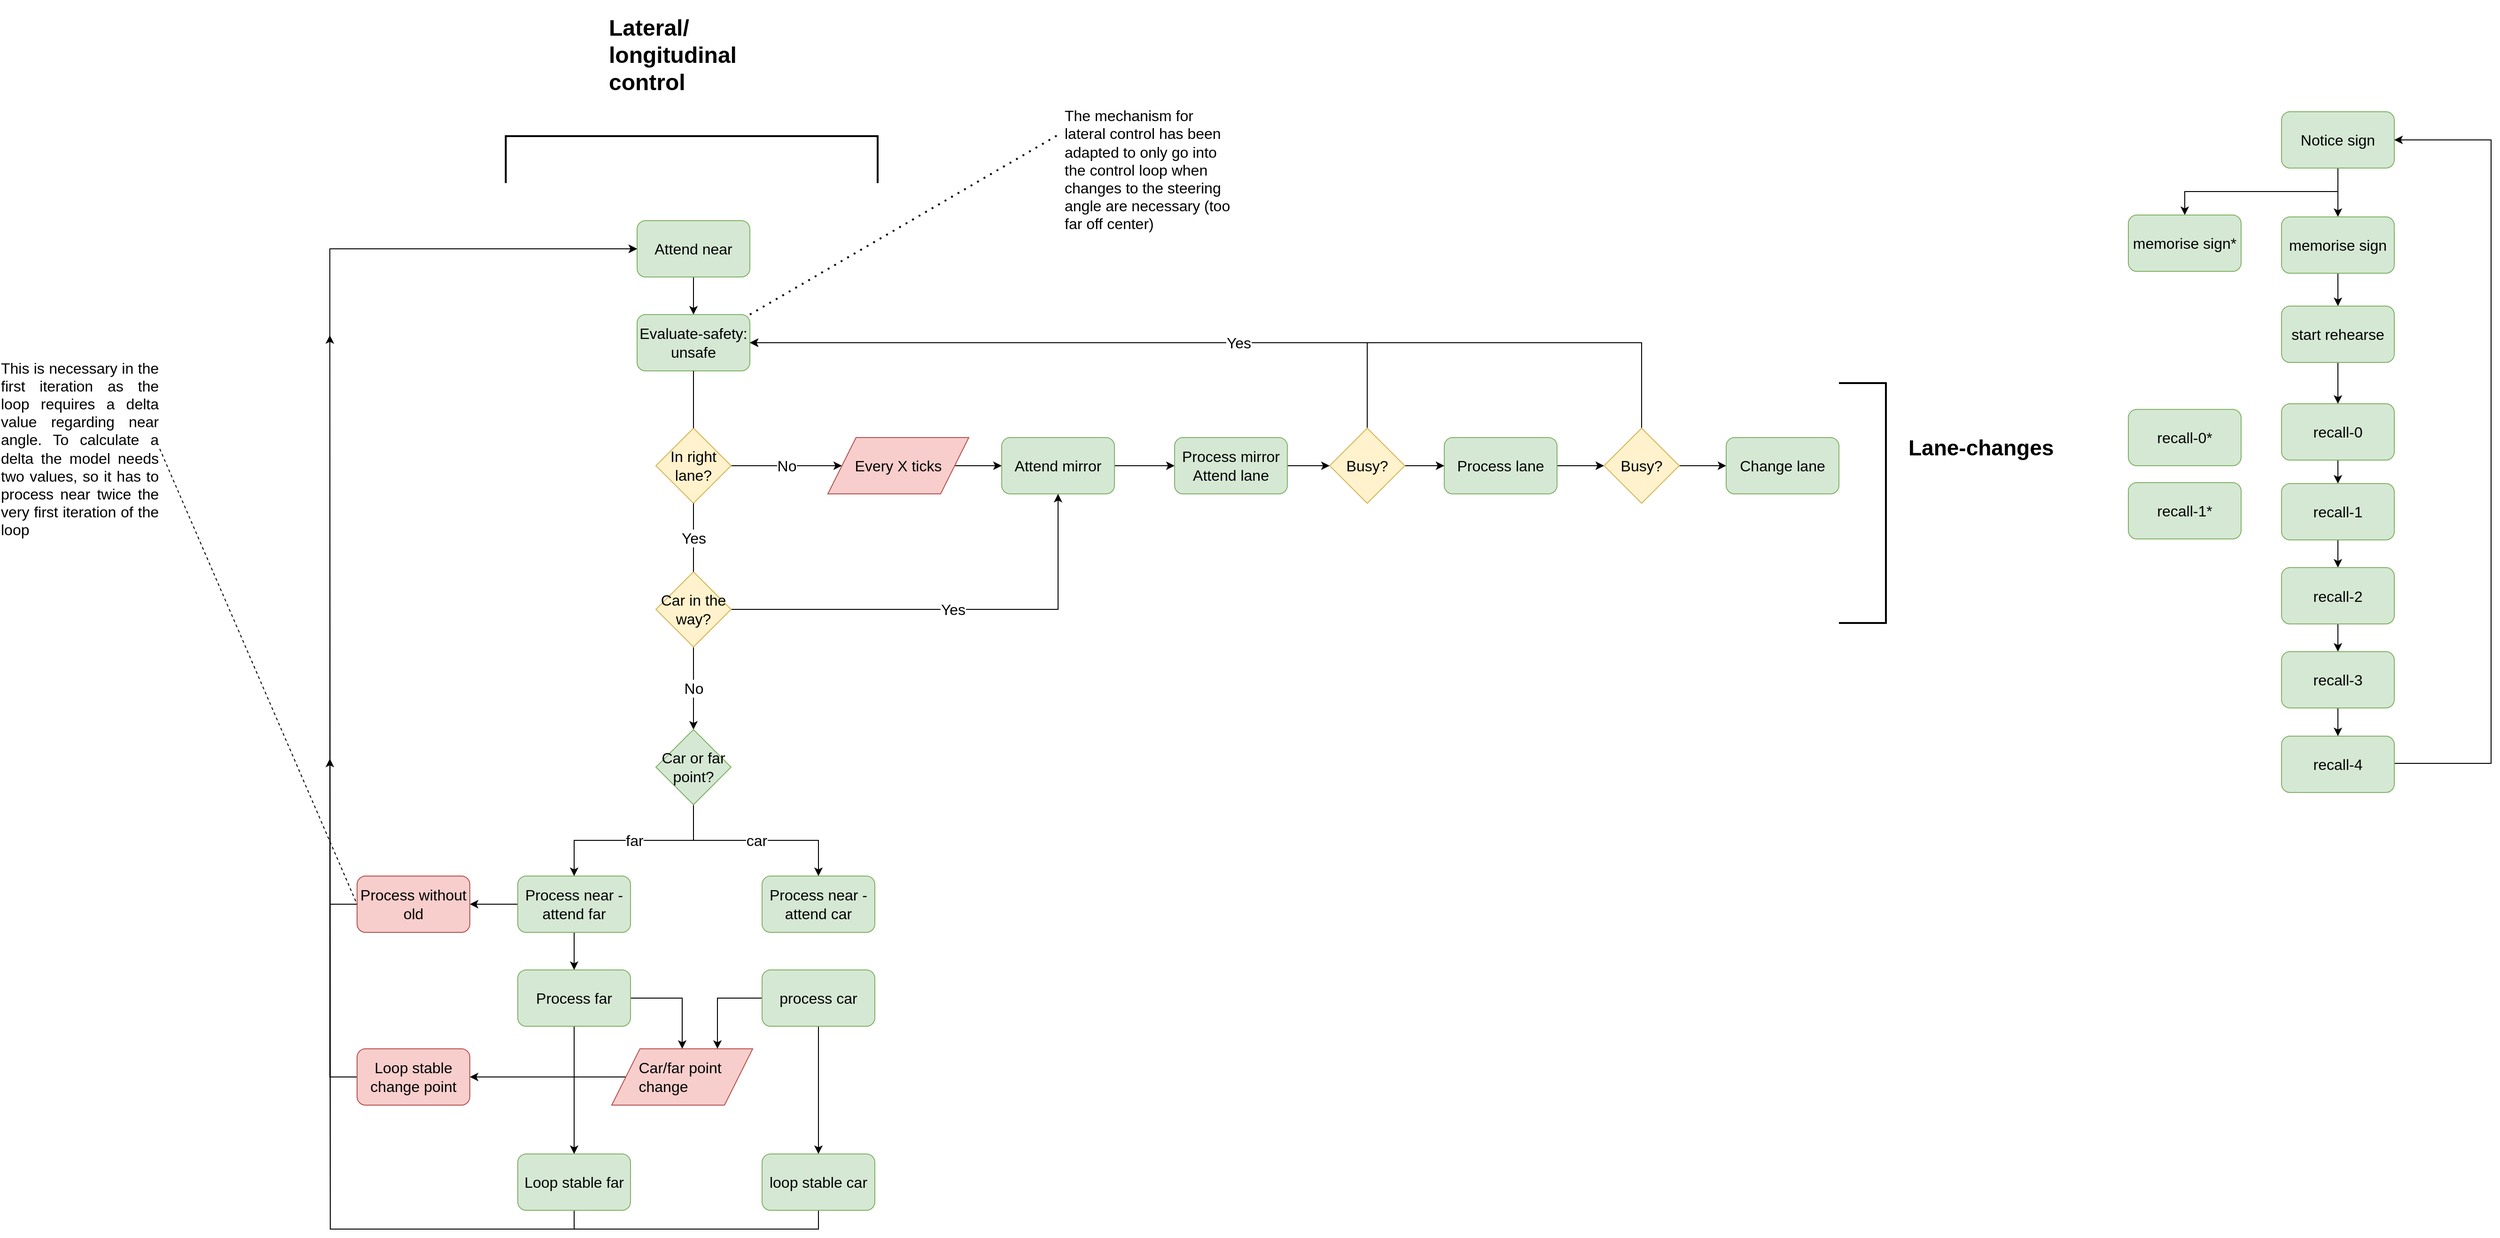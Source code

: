 <mxfile version="15.9.4" type="github">
  <diagram id="C5RBs43oDa-KdzZeNtuy" name="Page-1">
    <mxGraphModel dx="2297" dy="1328" grid="0" gridSize="10" guides="1" tooltips="1" connect="1" arrows="1" fold="1" page="0" pageScale="1" pageWidth="827" pageHeight="1169" math="0" shadow="0">
      <root>
        <mxCell id="WIyWlLk6GJQsqaUBKTNV-0" />
        <mxCell id="WIyWlLk6GJQsqaUBKTNV-1" parent="WIyWlLk6GJQsqaUBKTNV-0" />
        <mxCell id="NhE3N3XNDNQcraXamMx5-6" style="edgeStyle=orthogonalEdgeStyle;rounded=0;orthogonalLoop=1;jettySize=auto;html=1;exitX=0.5;exitY=1;exitDx=0;exitDy=0;entryX=0.5;entryY=0;entryDx=0;entryDy=0;fontSize=16;" parent="WIyWlLk6GJQsqaUBKTNV-1" source="NhE3N3XNDNQcraXamMx5-0" target="NhE3N3XNDNQcraXamMx5-2" edge="1">
          <mxGeometry relative="1" as="geometry" />
        </mxCell>
        <mxCell id="NhE3N3XNDNQcraXamMx5-0" value="Attend near" style="rounded=1;whiteSpace=wrap;html=1;fillColor=#d5e8d4;strokeColor=#82b366;fontSize=16;" parent="WIyWlLk6GJQsqaUBKTNV-1" vertex="1">
          <mxGeometry x="207" y="24" width="120" height="60" as="geometry" />
        </mxCell>
        <mxCell id="NhE3N3XNDNQcraXamMx5-36" value="No" style="edgeStyle=orthogonalEdgeStyle;rounded=0;orthogonalLoop=1;jettySize=auto;html=1;exitX=0.5;exitY=1;exitDx=0;exitDy=0;entryX=0.5;entryY=0;entryDx=0;entryDy=0;fontSize=16;startArrow=none;" parent="WIyWlLk6GJQsqaUBKTNV-1" source="E3VzU1Zg8HV8AeVV9ols-9" target="NhE3N3XNDNQcraXamMx5-35" edge="1">
          <mxGeometry relative="1" as="geometry" />
        </mxCell>
        <mxCell id="NhE3N3XNDNQcraXamMx5-2" value="Evaluate-safety: unsafe" style="rounded=1;whiteSpace=wrap;html=1;fillColor=#d5e8d4;strokeColor=#82b366;fontSize=16;" parent="WIyWlLk6GJQsqaUBKTNV-1" vertex="1">
          <mxGeometry x="207" y="124" width="120" height="60" as="geometry" />
        </mxCell>
        <mxCell id="NhE3N3XNDNQcraXamMx5-8" style="edgeStyle=orthogonalEdgeStyle;rounded=0;orthogonalLoop=1;jettySize=auto;html=1;exitX=0;exitY=0.5;exitDx=0;exitDy=0;entryX=1;entryY=0.5;entryDx=0;entryDy=0;fontSize=16;" parent="WIyWlLk6GJQsqaUBKTNV-1" source="NhE3N3XNDNQcraXamMx5-3" target="NhE3N3XNDNQcraXamMx5-5" edge="1">
          <mxGeometry relative="1" as="geometry" />
        </mxCell>
        <mxCell id="NhE3N3XNDNQcraXamMx5-13" style="edgeStyle=orthogonalEdgeStyle;rounded=0;orthogonalLoop=1;jettySize=auto;html=1;exitX=0.5;exitY=1;exitDx=0;exitDy=0;entryX=0.5;entryY=0;entryDx=0;entryDy=0;fontSize=16;" parent="WIyWlLk6GJQsqaUBKTNV-1" source="NhE3N3XNDNQcraXamMx5-3" target="NhE3N3XNDNQcraXamMx5-11" edge="1">
          <mxGeometry relative="1" as="geometry" />
        </mxCell>
        <mxCell id="NhE3N3XNDNQcraXamMx5-3" value="Process near - attend far" style="rounded=1;whiteSpace=wrap;html=1;fillColor=#d5e8d4;strokeColor=#82b366;fontSize=16;" parent="WIyWlLk6GJQsqaUBKTNV-1" vertex="1">
          <mxGeometry x="80" y="722" width="120" height="60" as="geometry" />
        </mxCell>
        <mxCell id="E3VzU1Zg8HV8AeVV9ols-15" style="edgeStyle=orthogonalEdgeStyle;rounded=0;orthogonalLoop=1;jettySize=auto;html=1;exitX=0;exitY=0.5;exitDx=0;exitDy=0;entryX=0;entryY=0.5;entryDx=0;entryDy=0;fontSize=16;" parent="WIyWlLk6GJQsqaUBKTNV-1" source="NhE3N3XNDNQcraXamMx5-5" target="NhE3N3XNDNQcraXamMx5-0" edge="1">
          <mxGeometry relative="1" as="geometry">
            <Array as="points">
              <mxPoint x="-120" y="752" />
              <mxPoint x="-120" y="54" />
            </Array>
          </mxGeometry>
        </mxCell>
        <mxCell id="NhE3N3XNDNQcraXamMx5-5" value="Process without old" style="rounded=1;whiteSpace=wrap;html=1;fillColor=#f8cecc;strokeColor=#b85450;fontSize=16;" parent="WIyWlLk6GJQsqaUBKTNV-1" vertex="1">
          <mxGeometry x="-91" y="722" width="120" height="60" as="geometry" />
        </mxCell>
        <mxCell id="NhE3N3XNDNQcraXamMx5-14" style="edgeStyle=orthogonalEdgeStyle;rounded=0;orthogonalLoop=1;jettySize=auto;html=1;exitX=0.5;exitY=1;exitDx=0;exitDy=0;entryX=0.5;entryY=0;entryDx=0;entryDy=0;fontSize=16;" parent="WIyWlLk6GJQsqaUBKTNV-1" source="NhE3N3XNDNQcraXamMx5-11" target="NhE3N3XNDNQcraXamMx5-12" edge="1">
          <mxGeometry relative="1" as="geometry" />
        </mxCell>
        <mxCell id="NhE3N3XNDNQcraXamMx5-53" style="edgeStyle=orthogonalEdgeStyle;rounded=0;orthogonalLoop=1;jettySize=auto;html=1;exitX=1;exitY=0.5;exitDx=0;exitDy=0;fontSize=16;" parent="WIyWlLk6GJQsqaUBKTNV-1" source="NhE3N3XNDNQcraXamMx5-11" target="NhE3N3XNDNQcraXamMx5-45" edge="1">
          <mxGeometry relative="1" as="geometry" />
        </mxCell>
        <mxCell id="NhE3N3XNDNQcraXamMx5-11" value="Process far" style="rounded=1;whiteSpace=wrap;html=1;fillColor=#d5e8d4;strokeColor=#82b366;fontSize=16;" parent="WIyWlLk6GJQsqaUBKTNV-1" vertex="1">
          <mxGeometry x="80" y="822" width="120" height="60" as="geometry" />
        </mxCell>
        <mxCell id="E3VzU1Zg8HV8AeVV9ols-14" style="edgeStyle=orthogonalEdgeStyle;rounded=0;orthogonalLoop=1;jettySize=auto;html=1;exitX=0.5;exitY=1;exitDx=0;exitDy=0;fontSize=16;" parent="WIyWlLk6GJQsqaUBKTNV-1" source="NhE3N3XNDNQcraXamMx5-12" edge="1">
          <mxGeometry relative="1" as="geometry">
            <mxPoint x="-120" y="597" as="targetPoint" />
          </mxGeometry>
        </mxCell>
        <mxCell id="NhE3N3XNDNQcraXamMx5-12" value="Loop stable far" style="rounded=1;whiteSpace=wrap;html=1;fillColor=#d5e8d4;strokeColor=#82b366;fontSize=16;" parent="WIyWlLk6GJQsqaUBKTNV-1" vertex="1">
          <mxGeometry x="80" y="1018" width="120" height="60" as="geometry" />
        </mxCell>
        <mxCell id="NhE3N3XNDNQcraXamMx5-16" value="&lt;div style=&quot;text-align: justify; font-size: 16px;&quot;&gt;&lt;span style=&quot;font-size: 16px;&quot;&gt;This is necessary in the first iteration as the loop requires a delta value regarding near angle. To calculate a delta the model needs two values, so it has to process near twice the very first iteration of the loop&lt;/span&gt;&lt;/div&gt;" style="text;html=1;strokeColor=none;fillColor=none;align=center;verticalAlign=middle;whiteSpace=wrap;rounded=0;fontSize=16;" parent="WIyWlLk6GJQsqaUBKTNV-1" vertex="1">
          <mxGeometry x="-471" y="197" width="170" height="140" as="geometry" />
        </mxCell>
        <mxCell id="NhE3N3XNDNQcraXamMx5-18" value="" style="endArrow=none;dashed=1;html=1;rounded=0;exitX=1;exitY=0.5;exitDx=0;exitDy=0;entryX=0;entryY=0.5;entryDx=0;entryDy=0;fontSize=16;" parent="WIyWlLk6GJQsqaUBKTNV-1" source="NhE3N3XNDNQcraXamMx5-16" target="NhE3N3XNDNQcraXamMx5-5" edge="1">
          <mxGeometry width="50" height="50" relative="1" as="geometry">
            <mxPoint x="-230" y="350" as="sourcePoint" />
            <mxPoint x="-180" y="300" as="targetPoint" />
          </mxGeometry>
        </mxCell>
        <mxCell id="NhE3N3XNDNQcraXamMx5-34" value="Process near - attend car" style="rounded=1;whiteSpace=wrap;html=1;fillColor=#d5e8d4;strokeColor=#82b366;fontSize=16;" parent="WIyWlLk6GJQsqaUBKTNV-1" vertex="1">
          <mxGeometry x="340" y="722" width="120" height="60" as="geometry" />
        </mxCell>
        <mxCell id="NhE3N3XNDNQcraXamMx5-37" value="far" style="edgeStyle=orthogonalEdgeStyle;rounded=0;orthogonalLoop=1;jettySize=auto;html=1;exitX=0.5;exitY=1;exitDx=0;exitDy=0;entryX=0.5;entryY=0;entryDx=0;entryDy=0;fontSize=16;" parent="WIyWlLk6GJQsqaUBKTNV-1" source="NhE3N3XNDNQcraXamMx5-35" target="NhE3N3XNDNQcraXamMx5-3" edge="1">
          <mxGeometry relative="1" as="geometry" />
        </mxCell>
        <mxCell id="NhE3N3XNDNQcraXamMx5-38" value="car" style="edgeStyle=orthogonalEdgeStyle;rounded=0;orthogonalLoop=1;jettySize=auto;html=1;exitX=0.5;exitY=1;exitDx=0;exitDy=0;entryX=0.5;entryY=0;entryDx=0;entryDy=0;fontSize=16;" parent="WIyWlLk6GJQsqaUBKTNV-1" source="NhE3N3XNDNQcraXamMx5-35" target="NhE3N3XNDNQcraXamMx5-34" edge="1">
          <mxGeometry relative="1" as="geometry" />
        </mxCell>
        <mxCell id="NhE3N3XNDNQcraXamMx5-35" value="Car or far point?" style="rhombus;whiteSpace=wrap;html=1;fillColor=#d5e8d4;strokeColor=#82b366;fontSize=16;" parent="WIyWlLk6GJQsqaUBKTNV-1" vertex="1">
          <mxGeometry x="227" y="566" width="80" height="80" as="geometry" />
        </mxCell>
        <mxCell id="NhE3N3XNDNQcraXamMx5-54" style="edgeStyle=orthogonalEdgeStyle;rounded=0;orthogonalLoop=1;jettySize=auto;html=1;exitX=0;exitY=0.5;exitDx=0;exitDy=0;entryX=0.75;entryY=0;entryDx=0;entryDy=0;fontSize=16;" parent="WIyWlLk6GJQsqaUBKTNV-1" source="NhE3N3XNDNQcraXamMx5-39" target="NhE3N3XNDNQcraXamMx5-45" edge="1">
          <mxGeometry relative="1" as="geometry" />
        </mxCell>
        <mxCell id="NhE3N3XNDNQcraXamMx5-61" style="edgeStyle=orthogonalEdgeStyle;rounded=0;orthogonalLoop=1;jettySize=auto;html=1;exitX=0.5;exitY=1;exitDx=0;exitDy=0;fontSize=16;" parent="WIyWlLk6GJQsqaUBKTNV-1" source="NhE3N3XNDNQcraXamMx5-39" target="NhE3N3XNDNQcraXamMx5-43" edge="1">
          <mxGeometry relative="1" as="geometry" />
        </mxCell>
        <mxCell id="NhE3N3XNDNQcraXamMx5-39" value="process car" style="rounded=1;whiteSpace=wrap;html=1;fillColor=#d5e8d4;strokeColor=#82b366;fontSize=16;" parent="WIyWlLk6GJQsqaUBKTNV-1" vertex="1">
          <mxGeometry x="340" y="822" width="120" height="60" as="geometry" />
        </mxCell>
        <mxCell id="NhE3N3XNDNQcraXamMx5-60" style="edgeStyle=orthogonalEdgeStyle;rounded=0;orthogonalLoop=1;jettySize=auto;html=1;exitX=0.5;exitY=1;exitDx=0;exitDy=0;fontSize=16;" parent="WIyWlLk6GJQsqaUBKTNV-1" source="NhE3N3XNDNQcraXamMx5-43" edge="1">
          <mxGeometry relative="1" as="geometry">
            <mxPoint x="-120" y="146" as="targetPoint" />
          </mxGeometry>
        </mxCell>
        <mxCell id="NhE3N3XNDNQcraXamMx5-43" value="loop stable car" style="rounded=1;whiteSpace=wrap;html=1;fillColor=#d5e8d4;strokeColor=#82b366;fontSize=16;" parent="WIyWlLk6GJQsqaUBKTNV-1" vertex="1">
          <mxGeometry x="340" y="1018" width="120" height="60" as="geometry" />
        </mxCell>
        <mxCell id="NhE3N3XNDNQcraXamMx5-58" style="edgeStyle=orthogonalEdgeStyle;rounded=0;orthogonalLoop=1;jettySize=auto;html=1;exitX=0;exitY=0.5;exitDx=0;exitDy=0;entryX=1;entryY=0.5;entryDx=0;entryDy=0;fontSize=16;" parent="WIyWlLk6GJQsqaUBKTNV-1" source="NhE3N3XNDNQcraXamMx5-45" target="NhE3N3XNDNQcraXamMx5-57" edge="1">
          <mxGeometry relative="1" as="geometry" />
        </mxCell>
        <mxCell id="NhE3N3XNDNQcraXamMx5-45" value="&lt;div style=&quot;text-align: justify; font-size: 16px;&quot;&gt;Car/far point&amp;nbsp;&lt;/div&gt;&lt;div style=&quot;text-align: justify; font-size: 16px;&quot;&gt;change&lt;/div&gt;" style="shape=parallelogram;perimeter=parallelogramPerimeter;whiteSpace=wrap;html=1;fixedSize=1;size=30;align=center;fillColor=#f8cecc;strokeColor=#b85450;fontSize=16;" parent="WIyWlLk6GJQsqaUBKTNV-1" vertex="1">
          <mxGeometry x="180" y="906" width="150" height="60" as="geometry" />
        </mxCell>
        <mxCell id="NhE3N3XNDNQcraXamMx5-59" style="edgeStyle=orthogonalEdgeStyle;rounded=0;orthogonalLoop=1;jettySize=auto;html=1;exitX=0;exitY=0.5;exitDx=0;exitDy=0;entryX=0;entryY=0.5;entryDx=0;entryDy=0;fontSize=16;" parent="WIyWlLk6GJQsqaUBKTNV-1" source="NhE3N3XNDNQcraXamMx5-57" target="NhE3N3XNDNQcraXamMx5-0" edge="1">
          <mxGeometry relative="1" as="geometry">
            <Array as="points">
              <mxPoint x="-120" y="936" />
              <mxPoint x="-120" y="54" />
            </Array>
          </mxGeometry>
        </mxCell>
        <mxCell id="NhE3N3XNDNQcraXamMx5-57" value="Loop stable change point" style="rounded=1;whiteSpace=wrap;html=1;fillColor=#f8cecc;strokeColor=#b85450;fontSize=16;" parent="WIyWlLk6GJQsqaUBKTNV-1" vertex="1">
          <mxGeometry x="-91" y="906" width="120" height="60" as="geometry" />
        </mxCell>
        <mxCell id="NhE3N3XNDNQcraXamMx5-141" style="edgeStyle=orthogonalEdgeStyle;rounded=0;orthogonalLoop=1;jettySize=auto;html=1;exitX=1;exitY=0.5;exitDx=0;exitDy=0;entryX=0;entryY=0.5;entryDx=0;entryDy=0;fontSize=16;" parent="WIyWlLk6GJQsqaUBKTNV-1" source="NhE3N3XNDNQcraXamMx5-63" target="NhE3N3XNDNQcraXamMx5-64" edge="1">
          <mxGeometry relative="1" as="geometry" />
        </mxCell>
        <mxCell id="NhE3N3XNDNQcraXamMx5-63" value="Attend mirror" style="rounded=1;whiteSpace=wrap;html=1;fillColor=#d5e8d4;strokeColor=#82b366;fontSize=16;" parent="WIyWlLk6GJQsqaUBKTNV-1" vertex="1">
          <mxGeometry x="595" y="255" width="120" height="60" as="geometry" />
        </mxCell>
        <mxCell id="NhE3N3XNDNQcraXamMx5-154" style="edgeStyle=orthogonalEdgeStyle;rounded=0;orthogonalLoop=1;jettySize=auto;html=1;exitX=1;exitY=0.5;exitDx=0;exitDy=0;entryX=0;entryY=0.5;entryDx=0;entryDy=0;fontSize=16;" parent="WIyWlLk6GJQsqaUBKTNV-1" source="NhE3N3XNDNQcraXamMx5-64" target="NhE3N3XNDNQcraXamMx5-92" edge="1">
          <mxGeometry relative="1" as="geometry" />
        </mxCell>
        <mxCell id="NhE3N3XNDNQcraXamMx5-64" value="Process mirror&lt;br style=&quot;font-size: 16px;&quot;&gt;Attend lane" style="rounded=1;whiteSpace=wrap;html=1;fillColor=#d5e8d4;strokeColor=#82b366;fontSize=16;" parent="WIyWlLk6GJQsqaUBKTNV-1" vertex="1">
          <mxGeometry x="779" y="255" width="120" height="60" as="geometry" />
        </mxCell>
        <mxCell id="NhE3N3XNDNQcraXamMx5-155" style="edgeStyle=orthogonalEdgeStyle;rounded=0;orthogonalLoop=1;jettySize=auto;html=1;exitX=1;exitY=0.5;exitDx=0;exitDy=0;entryX=0;entryY=0.5;entryDx=0;entryDy=0;fontSize=16;" parent="WIyWlLk6GJQsqaUBKTNV-1" source="NhE3N3XNDNQcraXamMx5-65" target="NhE3N3XNDNQcraXamMx5-153" edge="1">
          <mxGeometry relative="1" as="geometry" />
        </mxCell>
        <mxCell id="NhE3N3XNDNQcraXamMx5-65" value="Process lane" style="rounded=1;whiteSpace=wrap;html=1;fillColor=#d5e8d4;strokeColor=#82b366;fontSize=16;" parent="WIyWlLk6GJQsqaUBKTNV-1" vertex="1">
          <mxGeometry x="1066" y="255" width="120" height="60" as="geometry" />
        </mxCell>
        <mxCell id="NhE3N3XNDNQcraXamMx5-135" style="edgeStyle=orthogonalEdgeStyle;rounded=0;orthogonalLoop=1;jettySize=auto;html=1;exitX=1;exitY=0.5;exitDx=0;exitDy=0;entryX=0;entryY=0.5;entryDx=0;entryDy=0;fontSize=16;" parent="WIyWlLk6GJQsqaUBKTNV-1" source="NhE3N3XNDNQcraXamMx5-92" target="NhE3N3XNDNQcraXamMx5-65" edge="1">
          <mxGeometry relative="1" as="geometry" />
        </mxCell>
        <mxCell id="E3VzU1Zg8HV8AeVV9ols-17" style="edgeStyle=orthogonalEdgeStyle;rounded=0;orthogonalLoop=1;jettySize=auto;html=1;exitX=0.5;exitY=0;exitDx=0;exitDy=0;entryX=1;entryY=0.5;entryDx=0;entryDy=0;fontSize=16;" parent="WIyWlLk6GJQsqaUBKTNV-1" source="NhE3N3XNDNQcraXamMx5-92" target="NhE3N3XNDNQcraXamMx5-2" edge="1">
          <mxGeometry relative="1" as="geometry" />
        </mxCell>
        <mxCell id="NhE3N3XNDNQcraXamMx5-92" value="Busy?" style="rhombus;whiteSpace=wrap;html=1;fontSize=16;fillColor=#fff2cc;strokeColor=#d6b656;" parent="WIyWlLk6GJQsqaUBKTNV-1" vertex="1">
          <mxGeometry x="944" y="245" width="80" height="80" as="geometry" />
        </mxCell>
        <mxCell id="NhE3N3XNDNQcraXamMx5-109" value="&lt;h1 style=&quot;font-size: 23px;&quot;&gt;Lane-changes&lt;/h1&gt;" style="text;html=1;strokeColor=none;fillColor=none;spacing=5;spacingTop=-20;whiteSpace=wrap;overflow=hidden;rounded=0;fontSize=23;fontStyle=1" parent="WIyWlLk6GJQsqaUBKTNV-1" vertex="1">
          <mxGeometry x="1555" y="247.75" width="190" height="89" as="geometry" />
        </mxCell>
        <mxCell id="NhE3N3XNDNQcraXamMx5-110" value="&lt;h1 style=&quot;font-size: 24px;&quot;&gt;Lateral/&lt;br style=&quot;font-size: 24px;&quot;&gt;longitudinal control&lt;/h1&gt;" style="text;html=1;strokeColor=none;fillColor=none;spacing=5;spacingTop=-20;whiteSpace=wrap;overflow=hidden;rounded=0;fontSize=24;fontStyle=1" parent="WIyWlLk6GJQsqaUBKTNV-1" vertex="1">
          <mxGeometry x="172" y="-201" width="190" height="111" as="geometry" />
        </mxCell>
        <mxCell id="NhE3N3XNDNQcraXamMx5-111" value="" style="strokeWidth=2;html=1;shape=mxgraph.flowchart.annotation_1;align=left;pointerEvents=1;fontSize=16;rotation=-180;" parent="WIyWlLk6GJQsqaUBKTNV-1" vertex="1">
          <mxGeometry x="1486" y="197" width="50" height="255.5" as="geometry" />
        </mxCell>
        <mxCell id="NhE3N3XNDNQcraXamMx5-112" value="" style="strokeWidth=2;html=1;shape=mxgraph.flowchart.annotation_1;align=left;pointerEvents=1;fontSize=16;rotation=90;" parent="WIyWlLk6GJQsqaUBKTNV-1" vertex="1">
          <mxGeometry x="240.12" y="-238.87" width="50" height="395.75" as="geometry" />
        </mxCell>
        <mxCell id="E3VzU1Zg8HV8AeVV9ols-16" style="edgeStyle=orthogonalEdgeStyle;rounded=0;orthogonalLoop=1;jettySize=auto;html=1;exitX=1;exitY=0.5;exitDx=0;exitDy=0;entryX=0;entryY=0.5;entryDx=0;entryDy=0;fontSize=16;" parent="WIyWlLk6GJQsqaUBKTNV-1" source="NhE3N3XNDNQcraXamMx5-153" target="NhE3N3XNDNQcraXamMx5-158" edge="1">
          <mxGeometry relative="1" as="geometry" />
        </mxCell>
        <mxCell id="E3VzU1Zg8HV8AeVV9ols-18" value="Yes" style="edgeStyle=orthogonalEdgeStyle;rounded=0;orthogonalLoop=1;jettySize=auto;html=1;exitX=0.5;exitY=0;exitDx=0;exitDy=0;entryX=1;entryY=0.5;entryDx=0;entryDy=0;fontSize=16;" parent="WIyWlLk6GJQsqaUBKTNV-1" source="NhE3N3XNDNQcraXamMx5-153" target="NhE3N3XNDNQcraXamMx5-2" edge="1">
          <mxGeometry relative="1" as="geometry">
            <mxPoint x="333.333" y="137" as="targetPoint" />
          </mxGeometry>
        </mxCell>
        <mxCell id="NhE3N3XNDNQcraXamMx5-153" value="Busy?" style="rhombus;whiteSpace=wrap;html=1;fontSize=16;fillColor=#fff2cc;strokeColor=#d6b656;" parent="WIyWlLk6GJQsqaUBKTNV-1" vertex="1">
          <mxGeometry x="1236" y="245" width="80" height="80" as="geometry" />
        </mxCell>
        <mxCell id="NhE3N3XNDNQcraXamMx5-158" value="Change lane" style="rounded=1;whiteSpace=wrap;html=1;fillColor=#d5e8d4;strokeColor=#82b366;fontSize=16;" parent="WIyWlLk6GJQsqaUBKTNV-1" vertex="1">
          <mxGeometry x="1366" y="255" width="120" height="60" as="geometry" />
        </mxCell>
        <mxCell id="E3VzU1Zg8HV8AeVV9ols-5" value="No" style="edgeStyle=orthogonalEdgeStyle;rounded=0;orthogonalLoop=1;jettySize=auto;html=1;exitX=1;exitY=0.5;exitDx=0;exitDy=0;entryX=0;entryY=0.5;entryDx=0;entryDy=0;fontSize=16;" parent="WIyWlLk6GJQsqaUBKTNV-1" source="E3VzU1Zg8HV8AeVV9ols-1" target="E3VzU1Zg8HV8AeVV9ols-4" edge="1">
          <mxGeometry relative="1" as="geometry" />
        </mxCell>
        <mxCell id="E3VzU1Zg8HV8AeVV9ols-1" value="In right lane?" style="rhombus;whiteSpace=wrap;html=1;fontSize=16;fillColor=#fff2cc;strokeColor=#d6b656;" parent="WIyWlLk6GJQsqaUBKTNV-1" vertex="1">
          <mxGeometry x="227" y="245" width="80" height="80" as="geometry" />
        </mxCell>
        <mxCell id="E3VzU1Zg8HV8AeVV9ols-2" value="" style="edgeStyle=orthogonalEdgeStyle;rounded=0;orthogonalLoop=1;jettySize=auto;html=1;exitX=0.5;exitY=1;exitDx=0;exitDy=0;entryX=0.5;entryY=0;entryDx=0;entryDy=0;fontSize=16;endArrow=none;" parent="WIyWlLk6GJQsqaUBKTNV-1" source="NhE3N3XNDNQcraXamMx5-2" target="E3VzU1Zg8HV8AeVV9ols-1" edge="1">
          <mxGeometry relative="1" as="geometry">
            <mxPoint x="267" y="184.0" as="sourcePoint" />
            <mxPoint x="267" y="566" as="targetPoint" />
          </mxGeometry>
        </mxCell>
        <mxCell id="E3VzU1Zg8HV8AeVV9ols-6" style="edgeStyle=orthogonalEdgeStyle;rounded=0;orthogonalLoop=1;jettySize=auto;html=1;exitX=1;exitY=0.5;exitDx=0;exitDy=0;fontSize=16;" parent="WIyWlLk6GJQsqaUBKTNV-1" source="E3VzU1Zg8HV8AeVV9ols-4" target="NhE3N3XNDNQcraXamMx5-63" edge="1">
          <mxGeometry relative="1" as="geometry" />
        </mxCell>
        <mxCell id="E3VzU1Zg8HV8AeVV9ols-4" value="&lt;div style=&quot;text-align: justify; font-size: 16px;&quot;&gt;Every X ticks&lt;/div&gt;" style="shape=parallelogram;perimeter=parallelogramPerimeter;whiteSpace=wrap;html=1;fixedSize=1;size=30;align=center;fillColor=#f8cecc;strokeColor=#b85450;fontSize=16;" parent="WIyWlLk6GJQsqaUBKTNV-1" vertex="1">
          <mxGeometry x="410" y="255" width="150" height="60" as="geometry" />
        </mxCell>
        <mxCell id="E3VzU1Zg8HV8AeVV9ols-13" value="Yes" style="edgeStyle=orthogonalEdgeStyle;rounded=0;orthogonalLoop=1;jettySize=auto;html=1;exitX=1;exitY=0.5;exitDx=0;exitDy=0;entryX=0.5;entryY=1;entryDx=0;entryDy=0;fontSize=16;" parent="WIyWlLk6GJQsqaUBKTNV-1" source="E3VzU1Zg8HV8AeVV9ols-9" target="NhE3N3XNDNQcraXamMx5-63" edge="1">
          <mxGeometry relative="1" as="geometry" />
        </mxCell>
        <mxCell id="E3VzU1Zg8HV8AeVV9ols-9" value="Car in the way?" style="rhombus;whiteSpace=wrap;html=1;fontSize=16;fillColor=#fff2cc;strokeColor=#d6b656;" parent="WIyWlLk6GJQsqaUBKTNV-1" vertex="1">
          <mxGeometry x="227" y="398" width="80" height="80" as="geometry" />
        </mxCell>
        <mxCell id="E3VzU1Zg8HV8AeVV9ols-12" value="Yes" style="edgeStyle=orthogonalEdgeStyle;rounded=0;orthogonalLoop=1;jettySize=auto;html=1;exitX=0.5;exitY=1;exitDx=0;exitDy=0;entryX=0.5;entryY=0;entryDx=0;entryDy=0;fontSize=16;startArrow=none;endArrow=none;" parent="WIyWlLk6GJQsqaUBKTNV-1" source="E3VzU1Zg8HV8AeVV9ols-1" target="E3VzU1Zg8HV8AeVV9ols-9" edge="1">
          <mxGeometry relative="1" as="geometry">
            <mxPoint x="267" y="325" as="sourcePoint" />
            <mxPoint x="267" y="566" as="targetPoint" />
          </mxGeometry>
        </mxCell>
        <mxCell id="E3VzU1Zg8HV8AeVV9ols-20" value="&lt;br style=&quot;font-size: 16px;&quot;&gt;The mechanism for lateral control has been adapted to only go into the control loop when changes to the steering angle are necessary (too far off center)" style="text;html=1;strokeColor=none;fillColor=none;spacing=5;spacingTop=-20;whiteSpace=wrap;overflow=hidden;rounded=0;fontSize=16;" parent="WIyWlLk6GJQsqaUBKTNV-1" vertex="1">
          <mxGeometry x="657" y="-106" width="190" height="150" as="geometry" />
        </mxCell>
        <mxCell id="E3VzU1Zg8HV8AeVV9ols-22" value="" style="endArrow=none;dashed=1;html=1;dashPattern=1 3;strokeWidth=2;rounded=0;entryX=0;entryY=0.25;entryDx=0;entryDy=0;exitX=1;exitY=0;exitDx=0;exitDy=0;fontSize=16;" parent="WIyWlLk6GJQsqaUBKTNV-1" source="NhE3N3XNDNQcraXamMx5-2" target="E3VzU1Zg8HV8AeVV9ols-20" edge="1">
          <mxGeometry width="50" height="50" relative="1" as="geometry">
            <mxPoint x="493" y="58" as="sourcePoint" />
            <mxPoint x="543" y="8" as="targetPoint" />
          </mxGeometry>
        </mxCell>
        <mxCell id="itvHeJauf3nL3diIraLQ-3" style="edgeStyle=orthogonalEdgeStyle;rounded=0;orthogonalLoop=1;jettySize=auto;html=1;exitX=0.5;exitY=1;exitDx=0;exitDy=0;entryX=0.5;entryY=0;entryDx=0;entryDy=0;" edge="1" parent="WIyWlLk6GJQsqaUBKTNV-1" source="E3VzU1Zg8HV8AeVV9ols-23" target="E3VzU1Zg8HV8AeVV9ols-31">
          <mxGeometry relative="1" as="geometry" />
        </mxCell>
        <mxCell id="itvHeJauf3nL3diIraLQ-6" style="edgeStyle=orthogonalEdgeStyle;rounded=0;orthogonalLoop=1;jettySize=auto;html=1;exitX=0.5;exitY=1;exitDx=0;exitDy=0;" edge="1" parent="WIyWlLk6GJQsqaUBKTNV-1" source="E3VzU1Zg8HV8AeVV9ols-23" target="E3VzU1Zg8HV8AeVV9ols-34">
          <mxGeometry relative="1" as="geometry" />
        </mxCell>
        <mxCell id="E3VzU1Zg8HV8AeVV9ols-23" value="Notice sign" style="rounded=1;whiteSpace=wrap;html=1;fontSize=16;strokeColor=#82b366;fillColor=#d5e8d4;" parent="WIyWlLk6GJQsqaUBKTNV-1" vertex="1">
          <mxGeometry x="1957" y="-92" width="120" height="60" as="geometry" />
        </mxCell>
        <mxCell id="E3VzU1Zg8HV8AeVV9ols-31" value="memorise sign*" style="rounded=1;whiteSpace=wrap;html=1;fontSize=16;strokeColor=#82b366;fillColor=#d5e8d4;" parent="WIyWlLk6GJQsqaUBKTNV-1" vertex="1">
          <mxGeometry x="1794" y="18" width="120" height="60" as="geometry" />
        </mxCell>
        <mxCell id="E3VzU1Zg8HV8AeVV9ols-32" value="recall-0*" style="rounded=1;whiteSpace=wrap;html=1;fontSize=16;strokeColor=#82b366;fillColor=#d5e8d4;" parent="WIyWlLk6GJQsqaUBKTNV-1" vertex="1">
          <mxGeometry x="1794" y="225" width="120" height="60" as="geometry" />
        </mxCell>
        <mxCell id="itvHeJauf3nL3diIraLQ-15" style="edgeStyle=orthogonalEdgeStyle;rounded=0;orthogonalLoop=1;jettySize=auto;html=1;exitX=0.5;exitY=1;exitDx=0;exitDy=0;" edge="1" parent="WIyWlLk6GJQsqaUBKTNV-1" source="E3VzU1Zg8HV8AeVV9ols-33" target="itvHeJauf3nL3diIraLQ-10">
          <mxGeometry relative="1" as="geometry" />
        </mxCell>
        <mxCell id="E3VzU1Zg8HV8AeVV9ols-33" value="recall-0" style="rounded=1;whiteSpace=wrap;html=1;fontSize=16;strokeColor=#82b366;fillColor=#d5e8d4;" parent="WIyWlLk6GJQsqaUBKTNV-1" vertex="1">
          <mxGeometry x="1957" y="219" width="120" height="60" as="geometry" />
        </mxCell>
        <mxCell id="itvHeJauf3nL3diIraLQ-9" style="edgeStyle=orthogonalEdgeStyle;rounded=0;orthogonalLoop=1;jettySize=auto;html=1;exitX=0.5;exitY=1;exitDx=0;exitDy=0;" edge="1" parent="WIyWlLk6GJQsqaUBKTNV-1" source="E3VzU1Zg8HV8AeVV9ols-34" target="itvHeJauf3nL3diIraLQ-1">
          <mxGeometry relative="1" as="geometry" />
        </mxCell>
        <mxCell id="E3VzU1Zg8HV8AeVV9ols-34" value="memorise sign" style="rounded=1;whiteSpace=wrap;html=1;fontSize=16;strokeColor=#82b366;fillColor=#d5e8d4;" parent="WIyWlLk6GJQsqaUBKTNV-1" vertex="1">
          <mxGeometry x="1957" y="20" width="120" height="60" as="geometry" />
        </mxCell>
        <mxCell id="itvHeJauf3nL3diIraLQ-14" style="edgeStyle=orthogonalEdgeStyle;rounded=0;orthogonalLoop=1;jettySize=auto;html=1;exitX=0.5;exitY=1;exitDx=0;exitDy=0;entryX=0.5;entryY=0;entryDx=0;entryDy=0;" edge="1" parent="WIyWlLk6GJQsqaUBKTNV-1" source="itvHeJauf3nL3diIraLQ-1" target="E3VzU1Zg8HV8AeVV9ols-33">
          <mxGeometry relative="1" as="geometry" />
        </mxCell>
        <mxCell id="itvHeJauf3nL3diIraLQ-1" value="start rehearse" style="rounded=1;whiteSpace=wrap;html=1;fontSize=16;strokeColor=#82b366;fillColor=#d5e8d4;" vertex="1" parent="WIyWlLk6GJQsqaUBKTNV-1">
          <mxGeometry x="1957" y="115" width="120" height="60" as="geometry" />
        </mxCell>
        <mxCell id="itvHeJauf3nL3diIraLQ-16" style="edgeStyle=orthogonalEdgeStyle;rounded=0;orthogonalLoop=1;jettySize=auto;html=1;exitX=0.5;exitY=1;exitDx=0;exitDy=0;" edge="1" parent="WIyWlLk6GJQsqaUBKTNV-1" source="itvHeJauf3nL3diIraLQ-10" target="itvHeJauf3nL3diIraLQ-12">
          <mxGeometry relative="1" as="geometry" />
        </mxCell>
        <mxCell id="itvHeJauf3nL3diIraLQ-10" value="recall-1" style="rounded=1;whiteSpace=wrap;html=1;fontSize=16;strokeColor=#82b366;fillColor=#d5e8d4;" vertex="1" parent="WIyWlLk6GJQsqaUBKTNV-1">
          <mxGeometry x="1957" y="304" width="120" height="60" as="geometry" />
        </mxCell>
        <mxCell id="itvHeJauf3nL3diIraLQ-19" style="edgeStyle=orthogonalEdgeStyle;rounded=0;orthogonalLoop=1;jettySize=auto;html=1;exitX=1;exitY=0.5;exitDx=0;exitDy=0;entryX=1;entryY=0.5;entryDx=0;entryDy=0;" edge="1" parent="WIyWlLk6GJQsqaUBKTNV-1" source="itvHeJauf3nL3diIraLQ-11" target="E3VzU1Zg8HV8AeVV9ols-23">
          <mxGeometry relative="1" as="geometry">
            <Array as="points">
              <mxPoint x="2180" y="602" />
              <mxPoint x="2180" y="-62" />
            </Array>
          </mxGeometry>
        </mxCell>
        <mxCell id="itvHeJauf3nL3diIraLQ-11" value="recall-4" style="rounded=1;whiteSpace=wrap;html=1;fontSize=16;strokeColor=#82b366;fillColor=#d5e8d4;" vertex="1" parent="WIyWlLk6GJQsqaUBKTNV-1">
          <mxGeometry x="1957" y="573" width="120" height="60" as="geometry" />
        </mxCell>
        <mxCell id="itvHeJauf3nL3diIraLQ-17" style="edgeStyle=orthogonalEdgeStyle;rounded=0;orthogonalLoop=1;jettySize=auto;html=1;exitX=0.5;exitY=1;exitDx=0;exitDy=0;" edge="1" parent="WIyWlLk6GJQsqaUBKTNV-1" source="itvHeJauf3nL3diIraLQ-12" target="itvHeJauf3nL3diIraLQ-13">
          <mxGeometry relative="1" as="geometry" />
        </mxCell>
        <mxCell id="itvHeJauf3nL3diIraLQ-12" value="recall-2" style="rounded=1;whiteSpace=wrap;html=1;fontSize=16;strokeColor=#82b366;fillColor=#d5e8d4;" vertex="1" parent="WIyWlLk6GJQsqaUBKTNV-1">
          <mxGeometry x="1957" y="393.5" width="120" height="60" as="geometry" />
        </mxCell>
        <mxCell id="itvHeJauf3nL3diIraLQ-18" style="edgeStyle=orthogonalEdgeStyle;rounded=0;orthogonalLoop=1;jettySize=auto;html=1;exitX=0.5;exitY=1;exitDx=0;exitDy=0;entryX=0.5;entryY=0;entryDx=0;entryDy=0;" edge="1" parent="WIyWlLk6GJQsqaUBKTNV-1" source="itvHeJauf3nL3diIraLQ-13" target="itvHeJauf3nL3diIraLQ-11">
          <mxGeometry relative="1" as="geometry" />
        </mxCell>
        <mxCell id="itvHeJauf3nL3diIraLQ-13" value="recall-3" style="rounded=1;whiteSpace=wrap;html=1;fontSize=16;strokeColor=#82b366;fillColor=#d5e8d4;" vertex="1" parent="WIyWlLk6GJQsqaUBKTNV-1">
          <mxGeometry x="1957" y="483" width="120" height="60" as="geometry" />
        </mxCell>
        <mxCell id="itvHeJauf3nL3diIraLQ-21" value="recall-1*" style="rounded=1;whiteSpace=wrap;html=1;fontSize=16;strokeColor=#82b366;fillColor=#d5e8d4;" vertex="1" parent="WIyWlLk6GJQsqaUBKTNV-1">
          <mxGeometry x="1794" y="303" width="120" height="60" as="geometry" />
        </mxCell>
      </root>
    </mxGraphModel>
  </diagram>
</mxfile>
